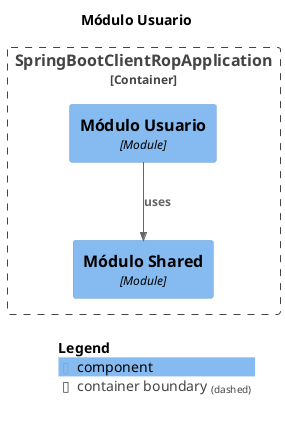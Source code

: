 @startuml
set separator none
title Módulo Usuario

top to bottom direction

!include <C4/C4>
!include <C4/C4_Context>
!include <C4/C4_Component>

Container_Boundary("SpringBootClientRopApplication.SpringBootClientRopApplication_boundary", "SpringBootClientRopApplication", $tags="") {
  Component(SpringBootClientRopApplication.SpringBootClientRopApplication.MóduloUsuario, "Módulo Usuario", $techn="Module", $descr="", $tags="", $link="")
  Component(SpringBootClientRopApplication.SpringBootClientRopApplication.MóduloShared, "Módulo Shared", $techn="Module", $descr="", $tags="", $link="")
}

Rel(SpringBootClientRopApplication.SpringBootClientRopApplication.MóduloUsuario, SpringBootClientRopApplication.SpringBootClientRopApplication.MóduloShared, "uses", $techn="", $tags="", $link="")

SHOW_LEGEND(true)
@enduml